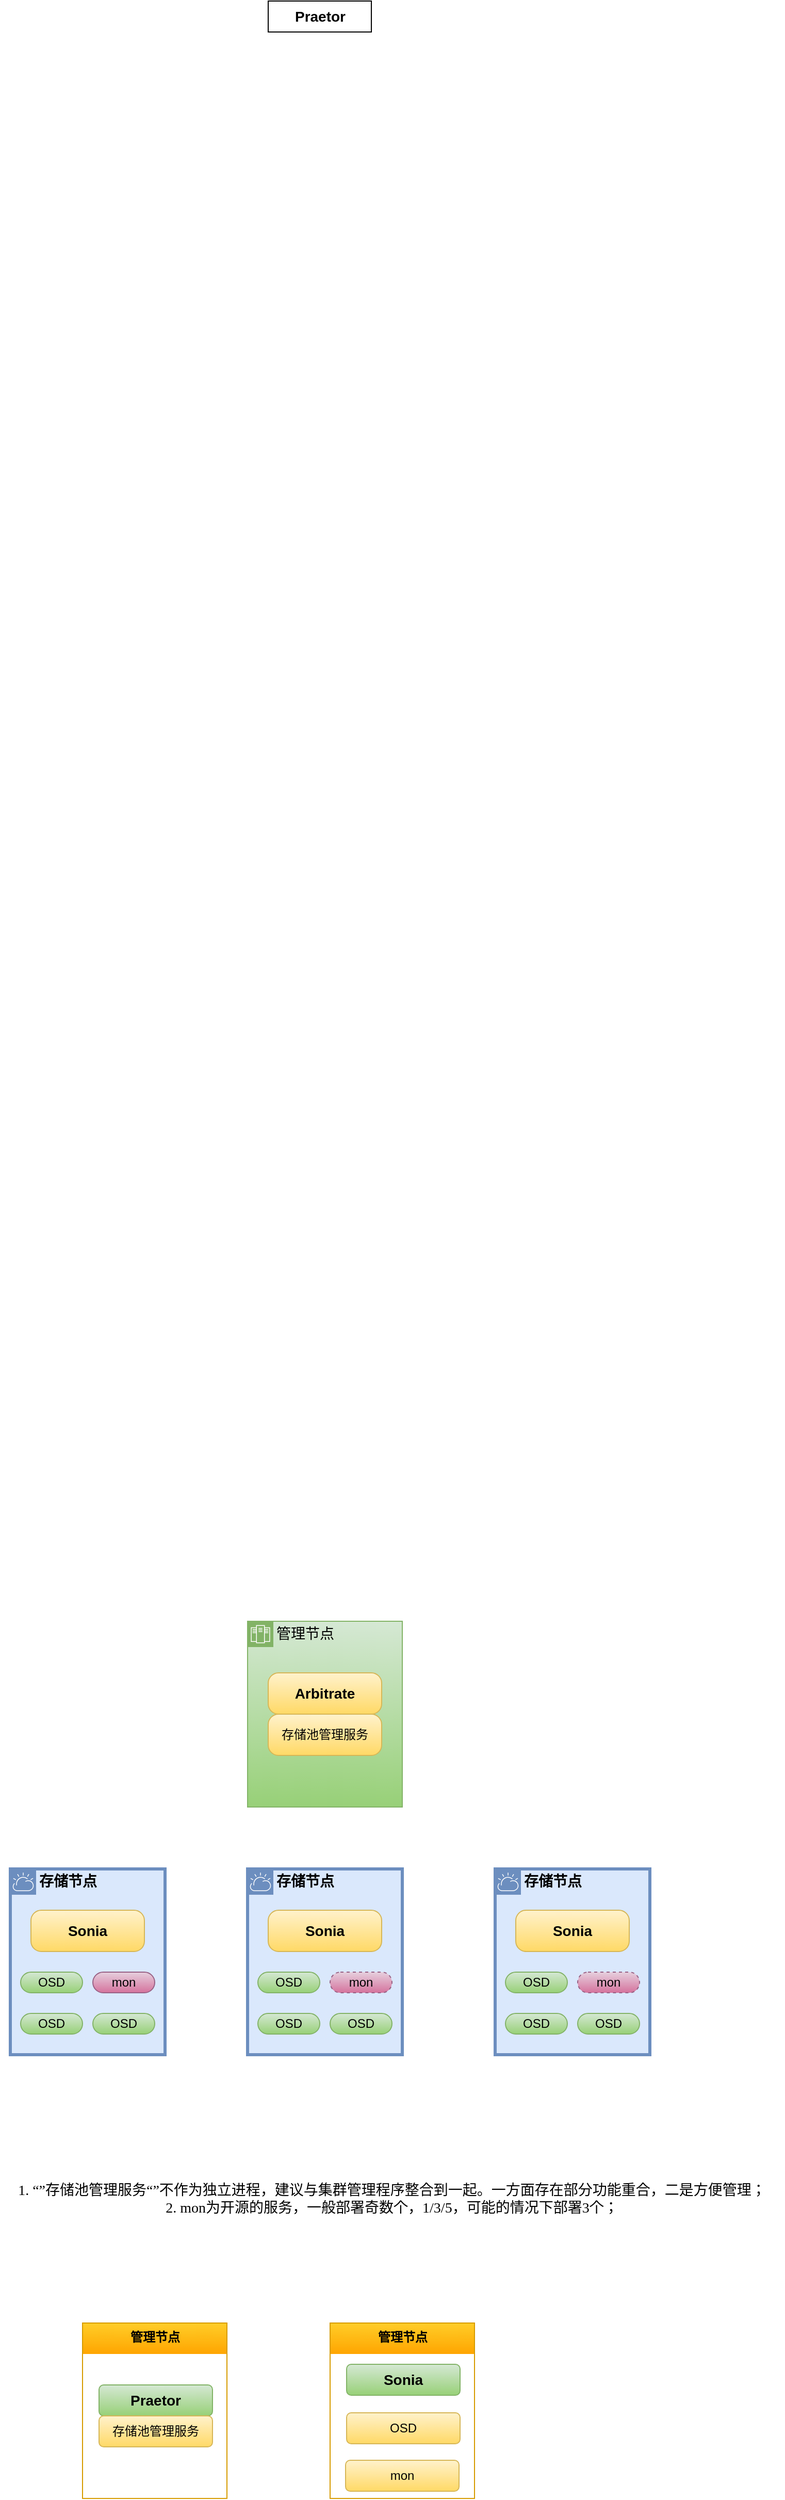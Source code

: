 <mxfile version="17.2.4" type="github">
  <diagram name="Page-1" id="e56a1550-8fbb-45ad-956c-1786394a9013">
    <mxGraphModel dx="1099" dy="699" grid="1" gridSize="10" guides="1" tooltips="1" connect="1" arrows="1" fold="1" page="1" pageScale="1" pageWidth="1100" pageHeight="850" background="none" math="0" shadow="0">
      <root>
        <mxCell id="0" />
        <mxCell id="1" parent="0" />
        <mxCell id="GadBjQE-sX0rK0ryPOzv-15" value="&lt;font style=&quot;font-size: 14px&quot; face=&quot;Times New Roman&quot;&gt;管理节点&lt;/font&gt;" style="shape=mxgraph.ibm.box;prType=zone;fontStyle=0;verticalAlign=top;align=left;spacingLeft=32;spacingTop=4;fillColor=#d5e8d4;rounded=0;whiteSpace=wrap;html=1;strokeColor=#82b366;strokeWidth=1;dashed=0;container=1;spacing=-4;collapsible=0;expand=0;recursiveResize=0;sketch=0;gradientColor=#97d077;" parent="1" vertex="1">
          <mxGeometry x="440" y="1600" width="150" height="180" as="geometry" />
        </mxCell>
        <mxCell id="GadBjQE-sX0rK0ryPOzv-3" value="&lt;font style=&quot;font-size: 14px&quot;&gt;&lt;b&gt;Arbitrate&lt;/b&gt;&lt;/font&gt;" style="html=1;outlineConnect=0;whiteSpace=wrap;fillColor=#fff2cc;shape=mxgraph.archimate3.application;archiType=rounded;sketch=0;strokeColor=#d6b656;gradientColor=#ffd966;" parent="GadBjQE-sX0rK0ryPOzv-15" vertex="1">
          <mxGeometry x="20" y="50" width="110" height="40" as="geometry" />
        </mxCell>
        <mxCell id="GadBjQE-sX0rK0ryPOzv-17" value="存储池管理服务" style="html=1;outlineConnect=0;whiteSpace=wrap;fillColor=#fff2cc;shape=mxgraph.archimate3.application;archiType=rounded;sketch=0;strokeColor=#d6b656;gradientColor=#ffd966;" parent="GadBjQE-sX0rK0ryPOzv-15" vertex="1">
          <mxGeometry x="20" y="90" width="110" height="40" as="geometry" />
        </mxCell>
        <mxCell id="GadBjQE-sX0rK0ryPOzv-21" value="&lt;font style=&quot;font-size: 14px&quot; face=&quot;Times New Roman&quot;&gt;&lt;b&gt;存储节点&lt;/b&gt;&lt;/font&gt;" style="shape=mxgraph.ibm.box;prType=cloud;fontStyle=0;verticalAlign=top;align=left;spacingLeft=32;spacingTop=4;rounded=0;whiteSpace=wrap;html=1;strokeWidth=3;dashed=0;container=1;spacing=-4;collapsible=0;expand=0;recursiveResize=0;sketch=0;shadow=0;fillColor=#dae8fc;strokeColor=#6c8ebf;" parent="1" vertex="1">
          <mxGeometry x="210" y="1840" width="150" height="180" as="geometry" />
        </mxCell>
        <mxCell id="GadBjQE-sX0rK0ryPOzv-22" value="&lt;font style=&quot;font-size: 14px&quot;&gt;&lt;b&gt;Sonia&lt;/b&gt;&lt;/font&gt;" style="html=1;outlineConnect=0;whiteSpace=wrap;shape=mxgraph.archimate3.application;archiType=rounded;sketch=0;fillColor=#fff2cc;strokeColor=#d6b656;gradientColor=#ffd966;" parent="GadBjQE-sX0rK0ryPOzv-21" vertex="1">
          <mxGeometry x="20" y="40" width="110" height="40" as="geometry" />
        </mxCell>
        <mxCell id="GadBjQE-sX0rK0ryPOzv-23" value="OSD" style="html=1;outlineConnect=0;whiteSpace=wrap;shape=mxgraph.archimate3.application;archiType=rounded;sketch=0;fillColor=#d5e8d4;strokeColor=#82b366;gradientColor=#97d077;" parent="GadBjQE-sX0rK0ryPOzv-21" vertex="1">
          <mxGeometry x="10" y="100" width="60" height="20" as="geometry" />
        </mxCell>
        <mxCell id="GadBjQE-sX0rK0ryPOzv-25" value="OSD" style="html=1;outlineConnect=0;whiteSpace=wrap;shape=mxgraph.archimate3.application;archiType=rounded;sketch=0;fillColor=#d5e8d4;strokeColor=#82b366;gradientColor=#97d077;" parent="GadBjQE-sX0rK0ryPOzv-21" vertex="1">
          <mxGeometry x="10" y="140" width="60" height="20" as="geometry" />
        </mxCell>
        <mxCell id="GadBjQE-sX0rK0ryPOzv-27" value="mon" style="html=1;outlineConnect=0;whiteSpace=wrap;shape=mxgraph.archimate3.application;archiType=rounded;sketch=0;fillColor=#e6d0de;strokeColor=#996185;gradientColor=#d5739d;" parent="GadBjQE-sX0rK0ryPOzv-21" vertex="1">
          <mxGeometry x="80" y="100" width="60" height="20" as="geometry" />
        </mxCell>
        <mxCell id="GadBjQE-sX0rK0ryPOzv-28" value="OSD" style="html=1;outlineConnect=0;whiteSpace=wrap;shape=mxgraph.archimate3.application;archiType=rounded;sketch=0;fillColor=#d5e8d4;strokeColor=#82b366;gradientColor=#97d077;" parent="GadBjQE-sX0rK0ryPOzv-21" vertex="1">
          <mxGeometry x="80" y="140" width="60" height="20" as="geometry" />
        </mxCell>
        <mxCell id="GadBjQE-sX0rK0ryPOzv-48" value="&lt;font style=&quot;font-size: 14px&quot; face=&quot;Times New Roman&quot;&gt;&lt;b&gt;存储节点&lt;/b&gt;&lt;/font&gt;" style="shape=mxgraph.ibm.box;prType=cloud;fontStyle=0;verticalAlign=top;align=left;spacingLeft=32;spacingTop=4;rounded=0;whiteSpace=wrap;html=1;strokeWidth=3;dashed=0;container=1;spacing=-4;collapsible=0;expand=0;recursiveResize=0;sketch=0;shadow=0;fillColor=#dae8fc;strokeColor=#6c8ebf;" parent="1" vertex="1">
          <mxGeometry x="440" y="1840" width="150" height="180" as="geometry" />
        </mxCell>
        <mxCell id="GadBjQE-sX0rK0ryPOzv-49" value="&lt;font style=&quot;font-size: 14px&quot;&gt;&lt;b&gt;Sonia&lt;/b&gt;&lt;/font&gt;" style="html=1;outlineConnect=0;whiteSpace=wrap;shape=mxgraph.archimate3.application;archiType=rounded;sketch=0;fillColor=#fff2cc;strokeColor=#d6b656;gradientColor=#ffd966;" parent="GadBjQE-sX0rK0ryPOzv-48" vertex="1">
          <mxGeometry x="20" y="40" width="110" height="40" as="geometry" />
        </mxCell>
        <mxCell id="GadBjQE-sX0rK0ryPOzv-50" value="OSD" style="html=1;outlineConnect=0;whiteSpace=wrap;shape=mxgraph.archimate3.application;archiType=rounded;sketch=0;fillColor=#d5e8d4;strokeColor=#82b366;gradientColor=#97d077;" parent="GadBjQE-sX0rK0ryPOzv-48" vertex="1">
          <mxGeometry x="10" y="100" width="60" height="20" as="geometry" />
        </mxCell>
        <mxCell id="GadBjQE-sX0rK0ryPOzv-51" value="OSD" style="html=1;outlineConnect=0;whiteSpace=wrap;shape=mxgraph.archimate3.application;archiType=rounded;sketch=0;fillColor=#d5e8d4;strokeColor=#82b366;gradientColor=#97d077;" parent="GadBjQE-sX0rK0ryPOzv-48" vertex="1">
          <mxGeometry x="10" y="140" width="60" height="20" as="geometry" />
        </mxCell>
        <mxCell id="GadBjQE-sX0rK0ryPOzv-52" value="mon" style="html=1;outlineConnect=0;whiteSpace=wrap;shape=mxgraph.archimate3.application;archiType=rounded;sketch=0;fillColor=#e6d0de;strokeColor=#996185;gradientColor=#d5739d;dashed=1;" parent="GadBjQE-sX0rK0ryPOzv-48" vertex="1">
          <mxGeometry x="80" y="100" width="60" height="20" as="geometry" />
        </mxCell>
        <mxCell id="GadBjQE-sX0rK0ryPOzv-53" value="OSD" style="html=1;outlineConnect=0;whiteSpace=wrap;shape=mxgraph.archimate3.application;archiType=rounded;sketch=0;fillColor=#d5e8d4;strokeColor=#82b366;gradientColor=#97d077;" parent="GadBjQE-sX0rK0ryPOzv-48" vertex="1">
          <mxGeometry x="80" y="140" width="60" height="20" as="geometry" />
        </mxCell>
        <mxCell id="GadBjQE-sX0rK0ryPOzv-54" value="&lt;font style=&quot;font-size: 14px&quot; face=&quot;Times New Roman&quot;&gt;&lt;b&gt;存储节点&lt;/b&gt;&lt;/font&gt;" style="shape=mxgraph.ibm.box;prType=cloud;fontStyle=0;verticalAlign=top;align=left;spacingLeft=32;spacingTop=4;rounded=0;whiteSpace=wrap;html=1;strokeWidth=3;dashed=0;container=1;spacing=-4;collapsible=0;expand=0;recursiveResize=0;sketch=0;shadow=0;fillColor=#dae8fc;strokeColor=#6c8ebf;" parent="1" vertex="1">
          <mxGeometry x="680" y="1840" width="150" height="180" as="geometry" />
        </mxCell>
        <mxCell id="GadBjQE-sX0rK0ryPOzv-55" value="&lt;font style=&quot;font-size: 14px&quot;&gt;&lt;b&gt;Sonia&lt;/b&gt;&lt;/font&gt;" style="html=1;outlineConnect=0;whiteSpace=wrap;shape=mxgraph.archimate3.application;archiType=rounded;sketch=0;fillColor=#fff2cc;strokeColor=#d6b656;gradientColor=#ffd966;" parent="GadBjQE-sX0rK0ryPOzv-54" vertex="1">
          <mxGeometry x="20" y="40" width="110" height="40" as="geometry" />
        </mxCell>
        <mxCell id="GadBjQE-sX0rK0ryPOzv-56" value="OSD" style="html=1;outlineConnect=0;whiteSpace=wrap;shape=mxgraph.archimate3.application;archiType=rounded;sketch=0;fillColor=#d5e8d4;strokeColor=#82b366;gradientColor=#97d077;" parent="GadBjQE-sX0rK0ryPOzv-54" vertex="1">
          <mxGeometry x="10" y="100" width="60" height="20" as="geometry" />
        </mxCell>
        <mxCell id="GadBjQE-sX0rK0ryPOzv-57" value="OSD" style="html=1;outlineConnect=0;whiteSpace=wrap;shape=mxgraph.archimate3.application;archiType=rounded;sketch=0;fillColor=#d5e8d4;strokeColor=#82b366;gradientColor=#97d077;" parent="GadBjQE-sX0rK0ryPOzv-54" vertex="1">
          <mxGeometry x="10" y="140" width="60" height="20" as="geometry" />
        </mxCell>
        <mxCell id="GadBjQE-sX0rK0ryPOzv-58" value="mon" style="html=1;outlineConnect=0;whiteSpace=wrap;shape=mxgraph.archimate3.application;archiType=rounded;sketch=0;fillColor=#e6d0de;strokeColor=#996185;gradientColor=#d5739d;dashed=1;" parent="GadBjQE-sX0rK0ryPOzv-54" vertex="1">
          <mxGeometry x="80" y="100" width="60" height="20" as="geometry" />
        </mxCell>
        <mxCell id="GadBjQE-sX0rK0ryPOzv-59" value="OSD" style="html=1;outlineConnect=0;whiteSpace=wrap;shape=mxgraph.archimate3.application;archiType=rounded;sketch=0;fillColor=#d5e8d4;strokeColor=#82b366;gradientColor=#97d077;" parent="GadBjQE-sX0rK0ryPOzv-54" vertex="1">
          <mxGeometry x="80" y="140" width="60" height="20" as="geometry" />
        </mxCell>
        <mxCell id="GadBjQE-sX0rK0ryPOzv-60" value="1. “”存储池管理服务“”不作为独立进程，建议与集群管理程序整合到一起。一方面存在部分功能重合，二是方便管理；&lt;br&gt;2. mon为开源的服务，一般部署奇数个，1/3/5，可能的情况下部署3个；" style="text;html=1;strokeColor=none;fillColor=none;align=center;verticalAlign=middle;whiteSpace=wrap;rounded=0;shadow=0;dashed=1;sketch=0;fontFamily=Times New Roman;fontSize=14;" parent="1" vertex="1">
          <mxGeometry x="200" y="2120" width="760" height="80" as="geometry" />
        </mxCell>
        <mxCell id="AsN4AC2DZJ2JoEycZxZ7-1" value="管理节点" style="swimlane;fontStyle=1;align=center;verticalAlign=top;childLayout=stackLayout;horizontal=1;startSize=30;horizontalStack=0;resizeParent=1;resizeParentMax=0;resizeLast=0;collapsible=0;marginBottom=0;html=1;rounded=0;arcSize=50;fillColor=#ffcd28;strokeColor=#d79b00;gradientColor=#ffa500;shadow=0;sketch=0;glass=0;swimlaneLine=0;" vertex="1" parent="1">
          <mxGeometry x="280" y="2280" width="140" height="170" as="geometry" />
        </mxCell>
        <mxCell id="AsN4AC2DZJ2JoEycZxZ7-23" value="&lt;b style=&quot;font-size: 14px&quot;&gt;Praetor&lt;/b&gt;" style="html=1;align=center;verticalAlign=middle;rotatable=0;" vertex="1" parent="1">
          <mxGeometry width="100" height="30" relative="1" as="geometry">
            <mxPoint x="460" y="30" as="offset" />
          </mxGeometry>
        </mxCell>
        <mxCell id="AsN4AC2DZJ2JoEycZxZ7-30" value="&lt;b style=&quot;font-size: 14px&quot;&gt;Praetor&lt;/b&gt;" style="rounded=1;whiteSpace=wrap;html=1;fillColor=#d5e8d4;gradientColor=#97d077;strokeColor=#82b366;" vertex="1" parent="1">
          <mxGeometry x="296" y="2340" width="110" height="30" as="geometry" />
        </mxCell>
        <mxCell id="AsN4AC2DZJ2JoEycZxZ7-31" value="存储池管理服务" style="rounded=1;whiteSpace=wrap;html=1;fillColor=#fff2cc;gradientColor=#ffd966;strokeColor=#d6b656;" vertex="1" parent="1">
          <mxGeometry x="296" y="2370" width="110" height="30" as="geometry" />
        </mxCell>
        <mxCell id="AsN4AC2DZJ2JoEycZxZ7-32" value="管理节点" style="swimlane;fontStyle=1;align=center;verticalAlign=top;childLayout=stackLayout;horizontal=1;startSize=30;horizontalStack=0;resizeParent=1;resizeParentMax=0;resizeLast=0;collapsible=0;marginBottom=0;html=1;rounded=0;arcSize=50;fillColor=#ffcd28;strokeColor=#d79b00;gradientColor=#ffa500;shadow=0;sketch=0;glass=0;swimlaneLine=0;" vertex="1" parent="1">
          <mxGeometry x="520" y="2280" width="140" height="170" as="geometry" />
        </mxCell>
        <mxCell id="AsN4AC2DZJ2JoEycZxZ7-33" value="&lt;b style=&quot;font-size: 14px&quot;&gt;Sonia&lt;/b&gt;" style="rounded=1;whiteSpace=wrap;html=1;fillColor=#d5e8d4;gradientColor=#97d077;strokeColor=#82b366;" vertex="1" parent="1">
          <mxGeometry x="536" y="2320" width="110" height="30" as="geometry" />
        </mxCell>
        <mxCell id="AsN4AC2DZJ2JoEycZxZ7-34" value="OSD" style="rounded=1;whiteSpace=wrap;html=1;fillColor=#fff2cc;gradientColor=#ffd966;strokeColor=#d6b656;" vertex="1" parent="1">
          <mxGeometry x="536" y="2367" width="110" height="30" as="geometry" />
        </mxCell>
        <mxCell id="AsN4AC2DZJ2JoEycZxZ7-37" value="mon" style="rounded=1;whiteSpace=wrap;html=1;fillColor=#fff2cc;gradientColor=#ffd966;strokeColor=#d6b656;" vertex="1" parent="1">
          <mxGeometry x="535" y="2413" width="110" height="30" as="geometry" />
        </mxCell>
      </root>
    </mxGraphModel>
  </diagram>
</mxfile>
